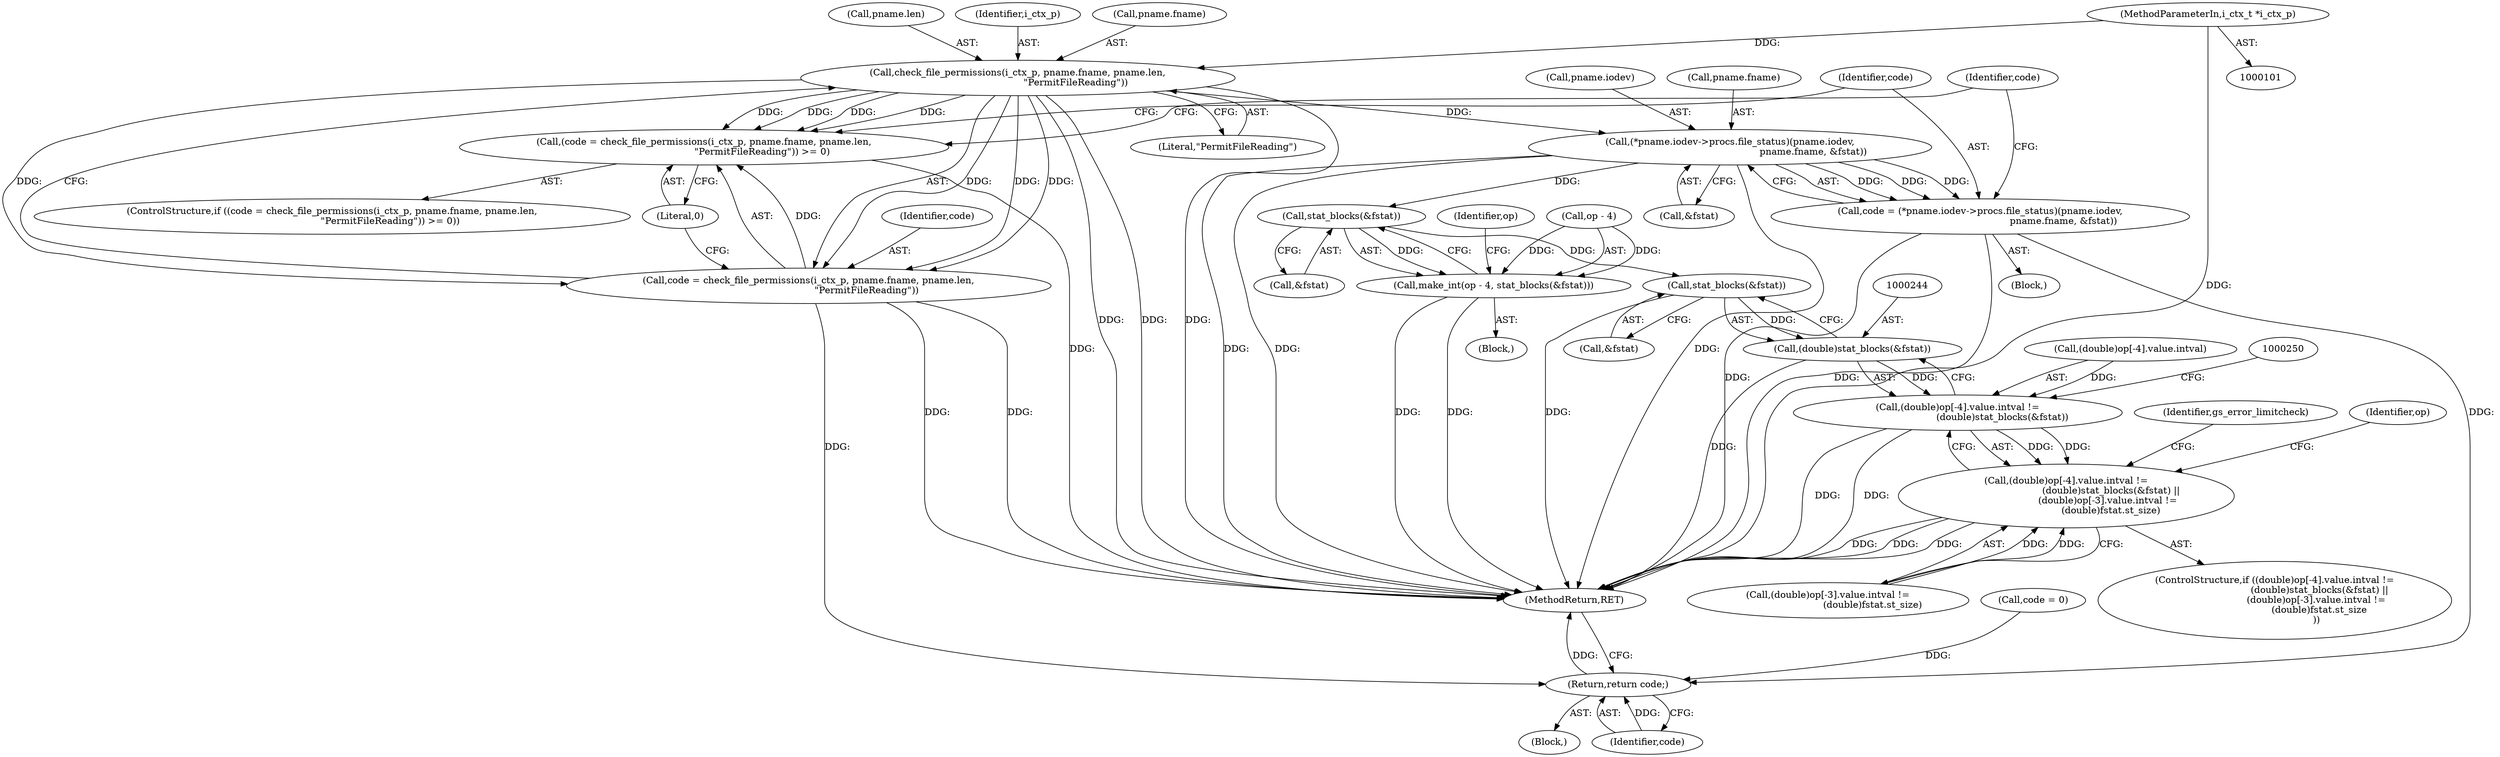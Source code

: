 digraph "0_ghostscript_b60d50b7567369ad856cebe1efb6cd7dd2284219_0@pointer" {
"1000102" [label="(MethodParameterIn,i_ctx_t *i_ctx_p)"];
"1000188" [label="(Call,check_file_permissions(i_ctx_p, pname.fname, pname.len,\n                                       \"PermitFileReading\"))"];
"1000185" [label="(Call,(code = check_file_permissions(i_ctx_p, pname.fname, pname.len,\n                                       \"PermitFileReading\")) >= 0)"];
"1000186" [label="(Call,code = check_file_permissions(i_ctx_p, pname.fname, pname.len,\n                                       \"PermitFileReading\"))"];
"1000295" [label="(Return,return code;)"];
"1000201" [label="(Call,(*pname.iodev->procs.file_status)(pname.iodev,\n                                                        pname.fname, &fstat))"];
"1000199" [label="(Call,code = (*pname.iodev->procs.file_status)(pname.iodev,\n                                                        pname.fname, &fstat))"];
"1000220" [label="(Call,stat_blocks(&fstat))"];
"1000216" [label="(Call,make_int(op - 4, stat_blocks(&fstat)))"];
"1000245" [label="(Call,stat_blocks(&fstat))"];
"1000243" [label="(Call,(double)stat_blocks(&fstat))"];
"1000232" [label="(Call,(double)op[-4].value.intval !=\n                              (double)stat_blocks(&fstat))"];
"1000231" [label="(Call,(double)op[-4].value.intval !=\n                              (double)stat_blocks(&fstat) ||\n                            (double)op[-3].value.intval !=\n                              (double)fstat.st_size)"];
"1000197" [label="(Literal,0)"];
"1000188" [label="(Call,check_file_permissions(i_ctx_p, pname.fname, pname.len,\n                                       \"PermitFileReading\"))"];
"1000126" [label="(Block,)"];
"1000198" [label="(Block,)"];
"1000196" [label="(Literal,\"PermitFileReading\")"];
"1000243" [label="(Call,(double)stat_blocks(&fstat))"];
"1000220" [label="(Call,stat_blocks(&fstat))"];
"1000221" [label="(Call,&fstat)"];
"1000246" [label="(Call,&fstat)"];
"1000186" [label="(Call,code = check_file_permissions(i_ctx_p, pname.fname, pname.len,\n                                       \"PermitFileReading\"))"];
"1000232" [label="(Call,(double)op[-4].value.intval !=\n                              (double)stat_blocks(&fstat))"];
"1000212" [label="(Block,)"];
"1000205" [label="(Call,pname.fname)"];
"1000225" [label="(Identifier,op)"];
"1000248" [label="(Call,(double)op[-3].value.intval !=\n                              (double)fstat.st_size)"];
"1000295" [label="(Return,return code;)"];
"1000189" [label="(Identifier,i_ctx_p)"];
"1000190" [label="(Call,pname.fname)"];
"1000184" [label="(ControlStructure,if ((code = check_file_permissions(i_ctx_p, pname.fname, pname.len,\n                                       \"PermitFileReading\")) >= 0))"];
"1000216" [label="(Call,make_int(op - 4, stat_blocks(&fstat)))"];
"1000200" [label="(Identifier,code)"];
"1000230" [label="(ControlStructure,if ((double)op[-4].value.intval !=\n                              (double)stat_blocks(&fstat) ||\n                            (double)op[-3].value.intval !=\n                              (double)fstat.st_size\n                            ))"];
"1000211" [label="(Identifier,code)"];
"1000245" [label="(Call,stat_blocks(&fstat))"];
"1000300" [label="(MethodReturn,RET)"];
"1000217" [label="(Call,op - 4)"];
"1000187" [label="(Identifier,code)"];
"1000265" [label="(Identifier,gs_error_limitcheck)"];
"1000102" [label="(MethodParameterIn,i_ctx_t *i_ctx_p)"];
"1000202" [label="(Call,pname.iodev)"];
"1000233" [label="(Call,(double)op[-4].value.intval)"];
"1000201" [label="(Call,(*pname.iodev->procs.file_status)(pname.iodev,\n                                                        pname.fname, &fstat))"];
"1000268" [label="(Identifier,op)"];
"1000288" [label="(Call,code = 0)"];
"1000231" [label="(Call,(double)op[-4].value.intval !=\n                              (double)stat_blocks(&fstat) ||\n                            (double)op[-3].value.intval !=\n                              (double)fstat.st_size)"];
"1000185" [label="(Call,(code = check_file_permissions(i_ctx_p, pname.fname, pname.len,\n                                       \"PermitFileReading\")) >= 0)"];
"1000199" [label="(Call,code = (*pname.iodev->procs.file_status)(pname.iodev,\n                                                        pname.fname, &fstat))"];
"1000193" [label="(Call,pname.len)"];
"1000208" [label="(Call,&fstat)"];
"1000296" [label="(Identifier,code)"];
"1000102" -> "1000101"  [label="AST: "];
"1000102" -> "1000300"  [label="DDG: "];
"1000102" -> "1000188"  [label="DDG: "];
"1000188" -> "1000186"  [label="AST: "];
"1000188" -> "1000196"  [label="CFG: "];
"1000189" -> "1000188"  [label="AST: "];
"1000190" -> "1000188"  [label="AST: "];
"1000193" -> "1000188"  [label="AST: "];
"1000196" -> "1000188"  [label="AST: "];
"1000186" -> "1000188"  [label="CFG: "];
"1000188" -> "1000300"  [label="DDG: "];
"1000188" -> "1000300"  [label="DDG: "];
"1000188" -> "1000300"  [label="DDG: "];
"1000188" -> "1000185"  [label="DDG: "];
"1000188" -> "1000185"  [label="DDG: "];
"1000188" -> "1000185"  [label="DDG: "];
"1000188" -> "1000185"  [label="DDG: "];
"1000188" -> "1000186"  [label="DDG: "];
"1000188" -> "1000186"  [label="DDG: "];
"1000188" -> "1000186"  [label="DDG: "];
"1000188" -> "1000186"  [label="DDG: "];
"1000188" -> "1000201"  [label="DDG: "];
"1000185" -> "1000184"  [label="AST: "];
"1000185" -> "1000197"  [label="CFG: "];
"1000186" -> "1000185"  [label="AST: "];
"1000197" -> "1000185"  [label="AST: "];
"1000200" -> "1000185"  [label="CFG: "];
"1000211" -> "1000185"  [label="CFG: "];
"1000185" -> "1000300"  [label="DDG: "];
"1000186" -> "1000185"  [label="DDG: "];
"1000187" -> "1000186"  [label="AST: "];
"1000197" -> "1000186"  [label="CFG: "];
"1000186" -> "1000300"  [label="DDG: "];
"1000186" -> "1000300"  [label="DDG: "];
"1000186" -> "1000295"  [label="DDG: "];
"1000295" -> "1000126"  [label="AST: "];
"1000295" -> "1000296"  [label="CFG: "];
"1000296" -> "1000295"  [label="AST: "];
"1000300" -> "1000295"  [label="CFG: "];
"1000295" -> "1000300"  [label="DDG: "];
"1000296" -> "1000295"  [label="DDG: "];
"1000199" -> "1000295"  [label="DDG: "];
"1000288" -> "1000295"  [label="DDG: "];
"1000201" -> "1000199"  [label="AST: "];
"1000201" -> "1000208"  [label="CFG: "];
"1000202" -> "1000201"  [label="AST: "];
"1000205" -> "1000201"  [label="AST: "];
"1000208" -> "1000201"  [label="AST: "];
"1000199" -> "1000201"  [label="CFG: "];
"1000201" -> "1000300"  [label="DDG: "];
"1000201" -> "1000300"  [label="DDG: "];
"1000201" -> "1000300"  [label="DDG: "];
"1000201" -> "1000199"  [label="DDG: "];
"1000201" -> "1000199"  [label="DDG: "];
"1000201" -> "1000199"  [label="DDG: "];
"1000201" -> "1000220"  [label="DDG: "];
"1000199" -> "1000198"  [label="AST: "];
"1000200" -> "1000199"  [label="AST: "];
"1000211" -> "1000199"  [label="CFG: "];
"1000199" -> "1000300"  [label="DDG: "];
"1000199" -> "1000300"  [label="DDG: "];
"1000220" -> "1000216"  [label="AST: "];
"1000220" -> "1000221"  [label="CFG: "];
"1000221" -> "1000220"  [label="AST: "];
"1000216" -> "1000220"  [label="CFG: "];
"1000220" -> "1000216"  [label="DDG: "];
"1000220" -> "1000245"  [label="DDG: "];
"1000216" -> "1000212"  [label="AST: "];
"1000217" -> "1000216"  [label="AST: "];
"1000225" -> "1000216"  [label="CFG: "];
"1000216" -> "1000300"  [label="DDG: "];
"1000216" -> "1000300"  [label="DDG: "];
"1000217" -> "1000216"  [label="DDG: "];
"1000217" -> "1000216"  [label="DDG: "];
"1000245" -> "1000243"  [label="AST: "];
"1000245" -> "1000246"  [label="CFG: "];
"1000246" -> "1000245"  [label="AST: "];
"1000243" -> "1000245"  [label="CFG: "];
"1000245" -> "1000300"  [label="DDG: "];
"1000245" -> "1000243"  [label="DDG: "];
"1000243" -> "1000232"  [label="AST: "];
"1000244" -> "1000243"  [label="AST: "];
"1000232" -> "1000243"  [label="CFG: "];
"1000243" -> "1000300"  [label="DDG: "];
"1000243" -> "1000232"  [label="DDG: "];
"1000232" -> "1000231"  [label="AST: "];
"1000233" -> "1000232"  [label="AST: "];
"1000250" -> "1000232"  [label="CFG: "];
"1000231" -> "1000232"  [label="CFG: "];
"1000232" -> "1000300"  [label="DDG: "];
"1000232" -> "1000300"  [label="DDG: "];
"1000232" -> "1000231"  [label="DDG: "];
"1000232" -> "1000231"  [label="DDG: "];
"1000233" -> "1000232"  [label="DDG: "];
"1000231" -> "1000230"  [label="AST: "];
"1000231" -> "1000248"  [label="CFG: "];
"1000248" -> "1000231"  [label="AST: "];
"1000265" -> "1000231"  [label="CFG: "];
"1000268" -> "1000231"  [label="CFG: "];
"1000231" -> "1000300"  [label="DDG: "];
"1000231" -> "1000300"  [label="DDG: "];
"1000231" -> "1000300"  [label="DDG: "];
"1000248" -> "1000231"  [label="DDG: "];
"1000248" -> "1000231"  [label="DDG: "];
}
